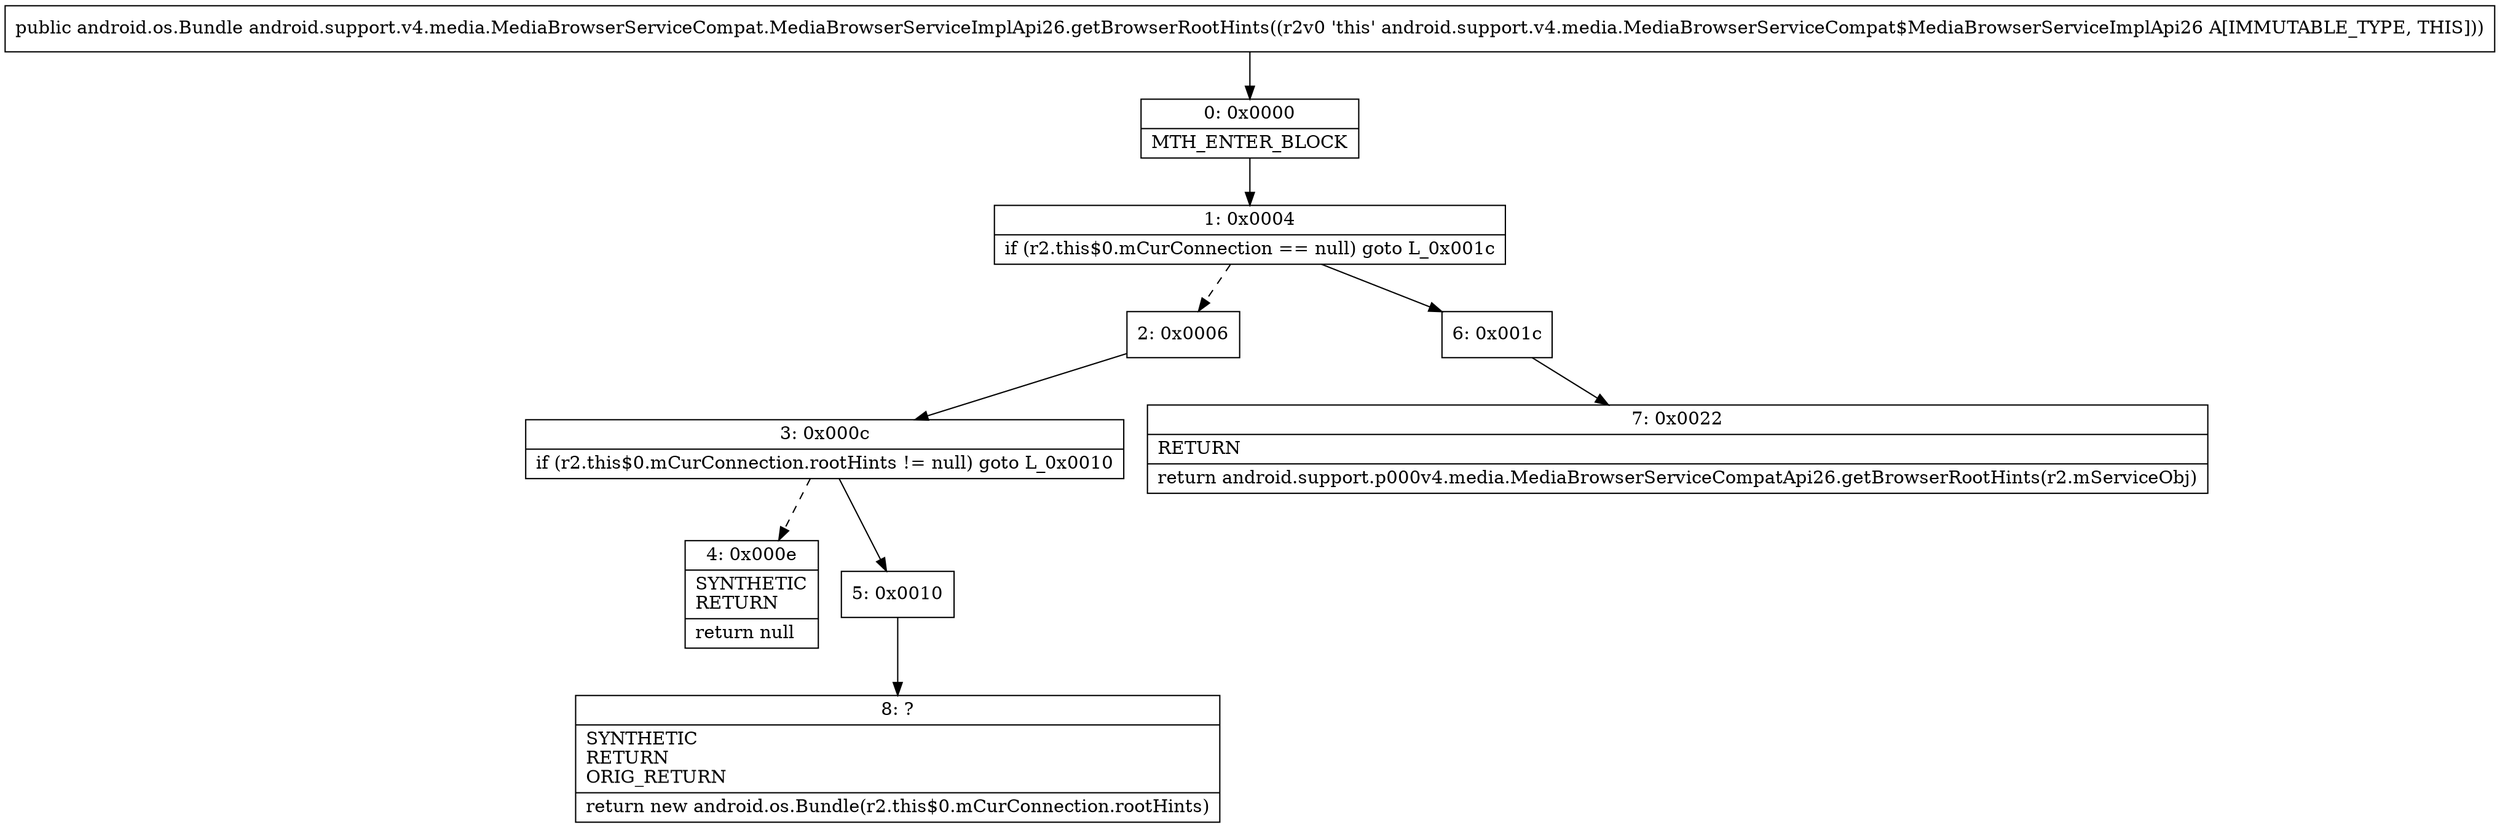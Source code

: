 digraph "CFG forandroid.support.v4.media.MediaBrowserServiceCompat.MediaBrowserServiceImplApi26.getBrowserRootHints()Landroid\/os\/Bundle;" {
Node_0 [shape=record,label="{0\:\ 0x0000|MTH_ENTER_BLOCK\l}"];
Node_1 [shape=record,label="{1\:\ 0x0004|if (r2.this$0.mCurConnection == null) goto L_0x001c\l}"];
Node_2 [shape=record,label="{2\:\ 0x0006}"];
Node_3 [shape=record,label="{3\:\ 0x000c|if (r2.this$0.mCurConnection.rootHints != null) goto L_0x0010\l}"];
Node_4 [shape=record,label="{4\:\ 0x000e|SYNTHETIC\lRETURN\l|return null\l}"];
Node_5 [shape=record,label="{5\:\ 0x0010}"];
Node_6 [shape=record,label="{6\:\ 0x001c}"];
Node_7 [shape=record,label="{7\:\ 0x0022|RETURN\l|return android.support.p000v4.media.MediaBrowserServiceCompatApi26.getBrowserRootHints(r2.mServiceObj)\l}"];
Node_8 [shape=record,label="{8\:\ ?|SYNTHETIC\lRETURN\lORIG_RETURN\l|return new android.os.Bundle(r2.this$0.mCurConnection.rootHints)\l}"];
MethodNode[shape=record,label="{public android.os.Bundle android.support.v4.media.MediaBrowserServiceCompat.MediaBrowserServiceImplApi26.getBrowserRootHints((r2v0 'this' android.support.v4.media.MediaBrowserServiceCompat$MediaBrowserServiceImplApi26 A[IMMUTABLE_TYPE, THIS])) }"];
MethodNode -> Node_0;
Node_0 -> Node_1;
Node_1 -> Node_2[style=dashed];
Node_1 -> Node_6;
Node_2 -> Node_3;
Node_3 -> Node_4[style=dashed];
Node_3 -> Node_5;
Node_5 -> Node_8;
Node_6 -> Node_7;
}

